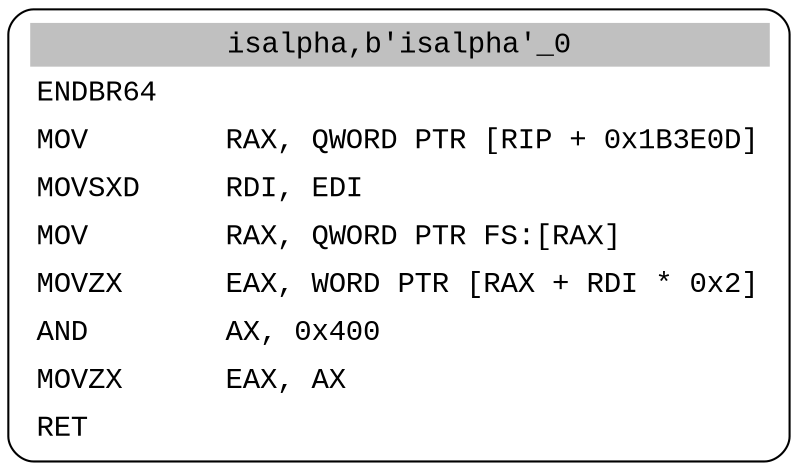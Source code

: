 digraph asm_graph {
230 [
shape="Mrecord" fontname="Courier New"label =<<table border="0" cellborder="0" cellpadding="3"><tr><td align="center" colspan="2" bgcolor="grey">isalpha,b'isalpha'_0</td></tr><tr><td align="left">ENDBR64    </td></tr><tr><td align="left">MOV        RAX, QWORD PTR [RIP + 0x1B3E0D]</td></tr><tr><td align="left">MOVSXD     RDI, EDI</td></tr><tr><td align="left">MOV        RAX, QWORD PTR FS:[RAX]</td></tr><tr><td align="left">MOVZX      EAX, WORD PTR [RAX + RDI * 0x2]</td></tr><tr><td align="left">AND        AX, 0x400</td></tr><tr><td align="left">MOVZX      EAX, AX</td></tr><tr><td align="left">RET        </td></tr></table>> ];
}